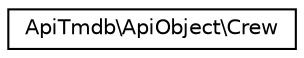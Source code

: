 digraph "Graphical Class Hierarchy"
{
  edge [fontname="Helvetica",fontsize="10",labelfontname="Helvetica",labelfontsize="10"];
  node [fontname="Helvetica",fontsize="10",shape=record];
  rankdir="LR";
  Node0 [label="ApiTmdb\\ApiObject\\Crew",height=0.2,width=0.4,color="black", fillcolor="white", style="filled",URL="$classApiTmdb_1_1ApiObject_1_1Crew.html"];
}

